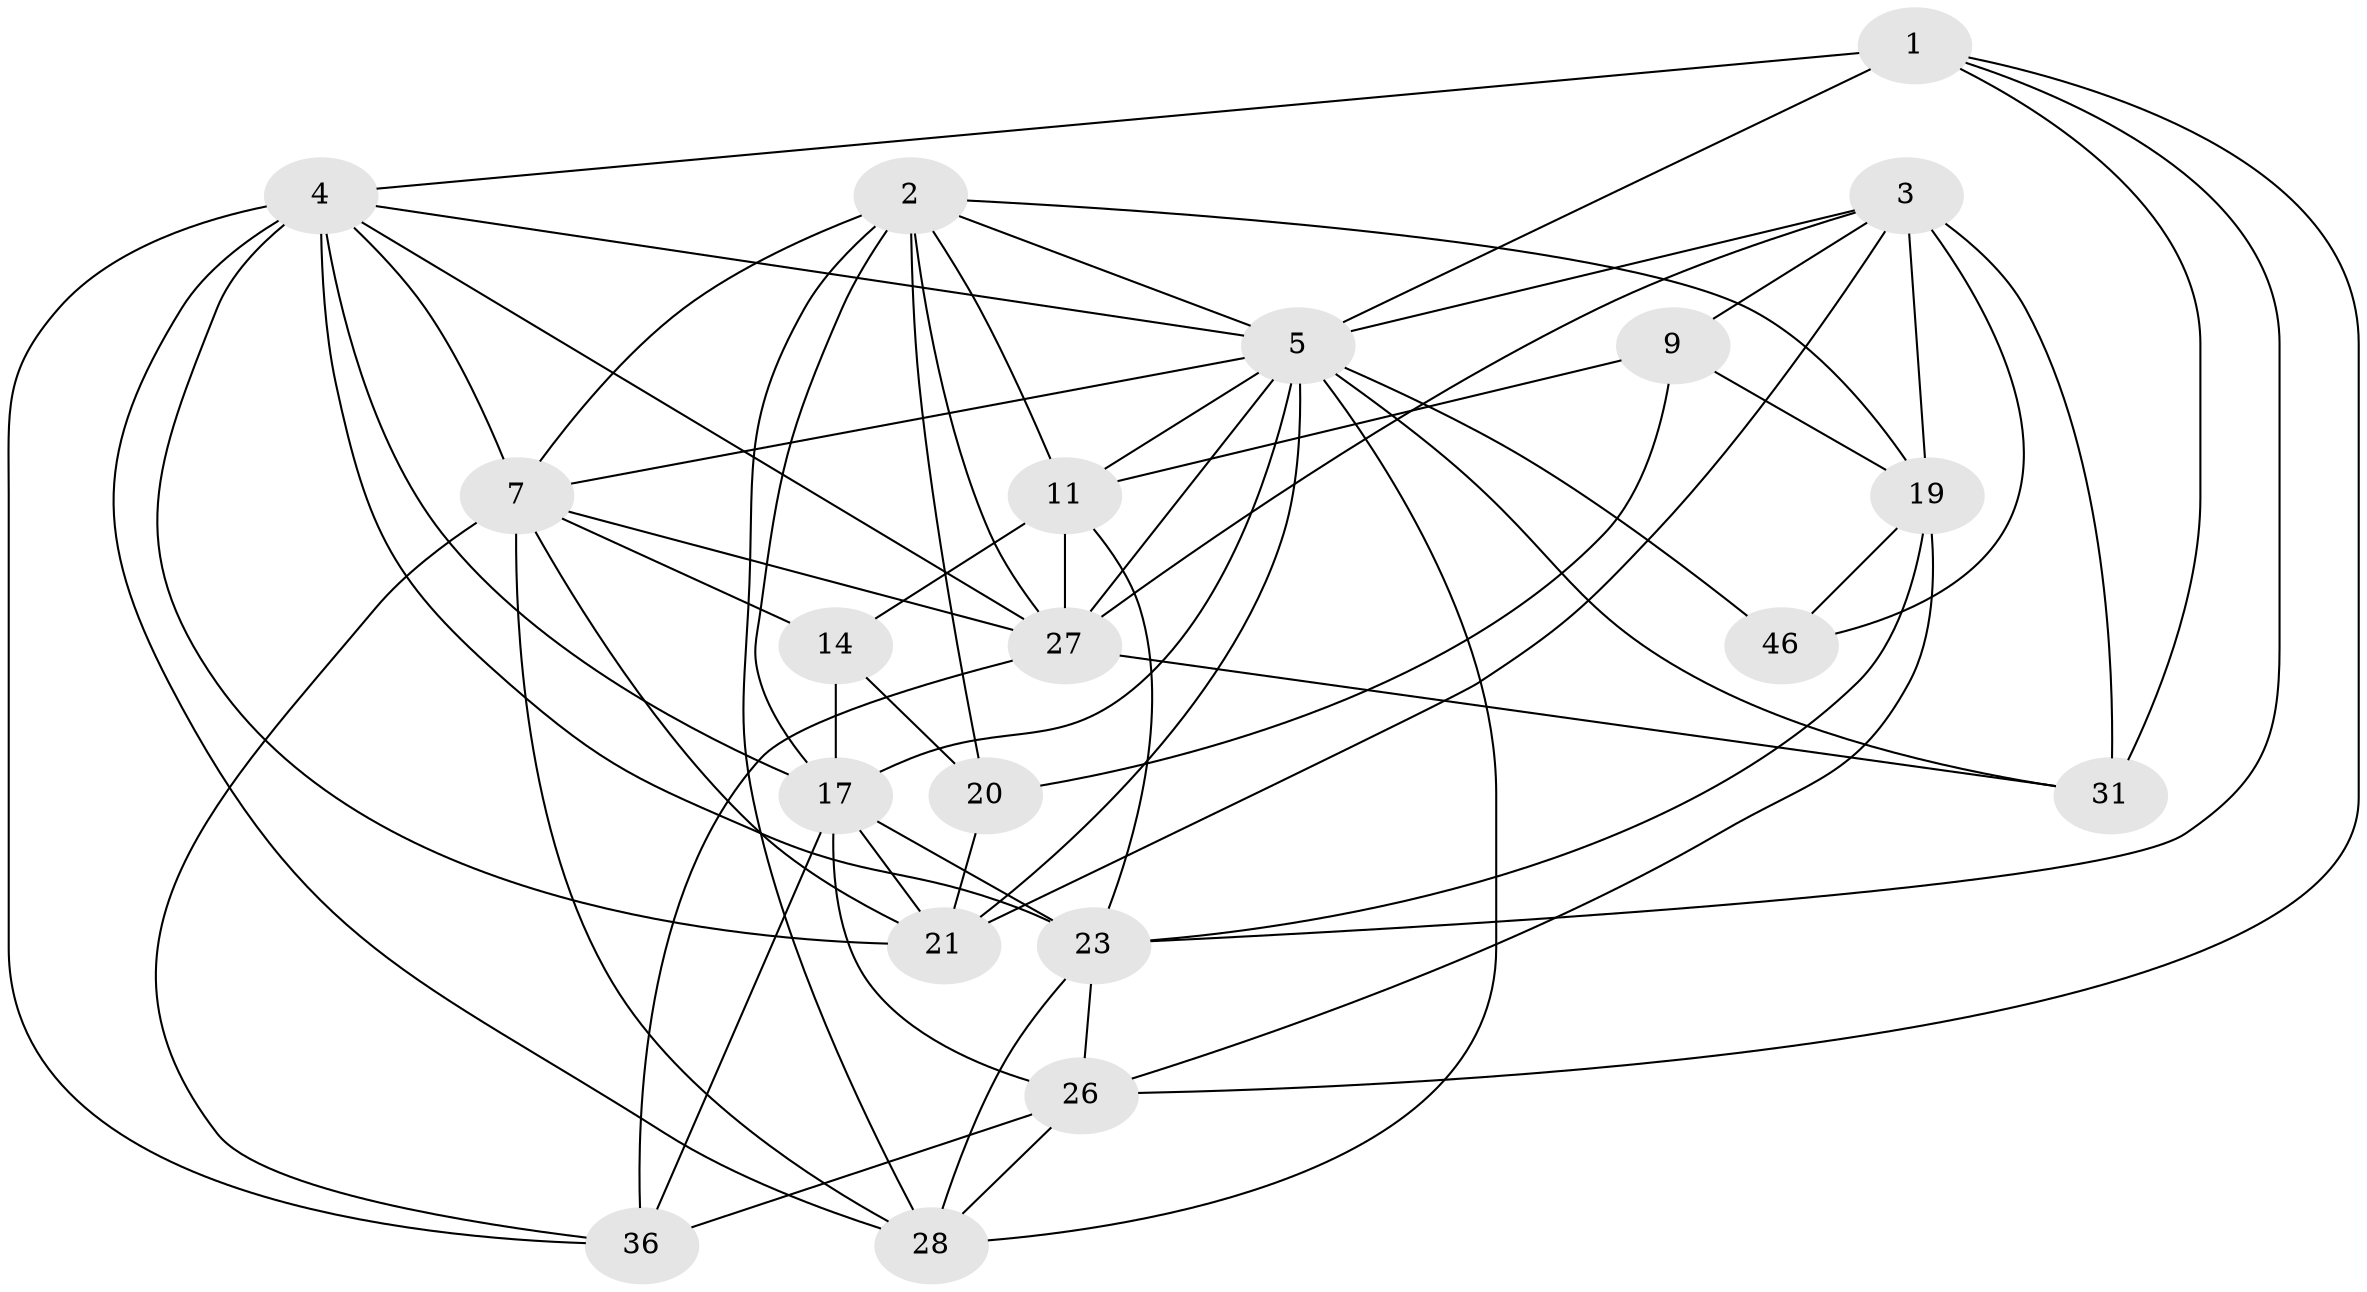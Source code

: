 // original degree distribution, {4: 1.0}
// Generated by graph-tools (version 1.1) at 2025/20/03/04/25 18:20:48]
// undirected, 20 vertices, 63 edges
graph export_dot {
graph [start="1"]
  node [color=gray90,style=filled];
  1 [super="+12"];
  2 [super="+6"];
  3 [super="+24+15"];
  4 [super="+8+25"];
  5 [super="+30+16"];
  7 [super="+49+13"];
  9;
  11 [super="+44"];
  14;
  17 [super="+35+37"];
  19 [super="+34"];
  20;
  21 [super="+45"];
  23 [super="+41"];
  26 [super="+43"];
  27 [super="+39+47"];
  28 [super="+42"];
  31;
  36 [super="+48"];
  46;
  1 -- 26;
  1 -- 31;
  1 -- 5 [weight=2];
  1 -- 23;
  1 -- 4;
  2 -- 11;
  2 -- 17;
  2 -- 20;
  2 -- 28;
  2 -- 27;
  2 -- 7;
  2 -- 19;
  2 -- 5;
  3 -- 46 [weight=2];
  3 -- 27;
  3 -- 19;
  3 -- 31;
  3 -- 9;
  3 -- 21;
  3 -- 5;
  4 -- 17;
  4 -- 27;
  4 -- 5;
  4 -- 21;
  4 -- 23 [weight=2];
  4 -- 28;
  4 -- 36;
  4 -- 7;
  5 -- 28;
  5 -- 31;
  5 -- 7;
  5 -- 11;
  5 -- 46;
  5 -- 17 [weight=2];
  5 -- 21;
  5 -- 27;
  7 -- 14;
  7 -- 36;
  7 -- 21;
  7 -- 27;
  7 -- 28;
  9 -- 20;
  9 -- 11;
  9 -- 19;
  11 -- 27;
  11 -- 14;
  11 -- 23;
  14 -- 20;
  14 -- 17;
  17 -- 36 [weight=2];
  17 -- 26;
  17 -- 23;
  17 -- 21;
  19 -- 46;
  19 -- 23;
  19 -- 26;
  20 -- 21;
  23 -- 26;
  23 -- 28;
  26 -- 28;
  26 -- 36;
  27 -- 31;
  27 -- 36;
}
